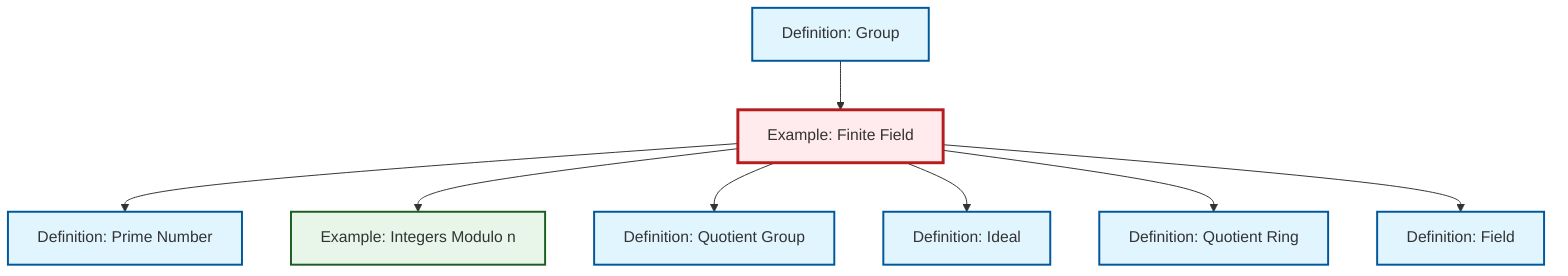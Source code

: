 graph TD
    classDef definition fill:#e1f5fe,stroke:#01579b,stroke-width:2px
    classDef theorem fill:#f3e5f5,stroke:#4a148c,stroke-width:2px
    classDef axiom fill:#fff3e0,stroke:#e65100,stroke-width:2px
    classDef example fill:#e8f5e9,stroke:#1b5e20,stroke-width:2px
    classDef current fill:#ffebee,stroke:#b71c1c,stroke-width:3px
    def-group["Definition: Group"]:::definition
    def-quotient-ring["Definition: Quotient Ring"]:::definition
    def-quotient-group["Definition: Quotient Group"]:::definition
    ex-quotient-integers-mod-n["Example: Integers Modulo n"]:::example
    ex-finite-field["Example: Finite Field"]:::example
    def-field["Definition: Field"]:::definition
    def-prime["Definition: Prime Number"]:::definition
    def-ideal["Definition: Ideal"]:::definition
    def-group --> ex-finite-field
    ex-finite-field --> def-prime
    ex-finite-field --> ex-quotient-integers-mod-n
    ex-finite-field --> def-quotient-group
    ex-finite-field --> def-ideal
    ex-finite-field --> def-quotient-ring
    ex-finite-field --> def-field
    class ex-finite-field current